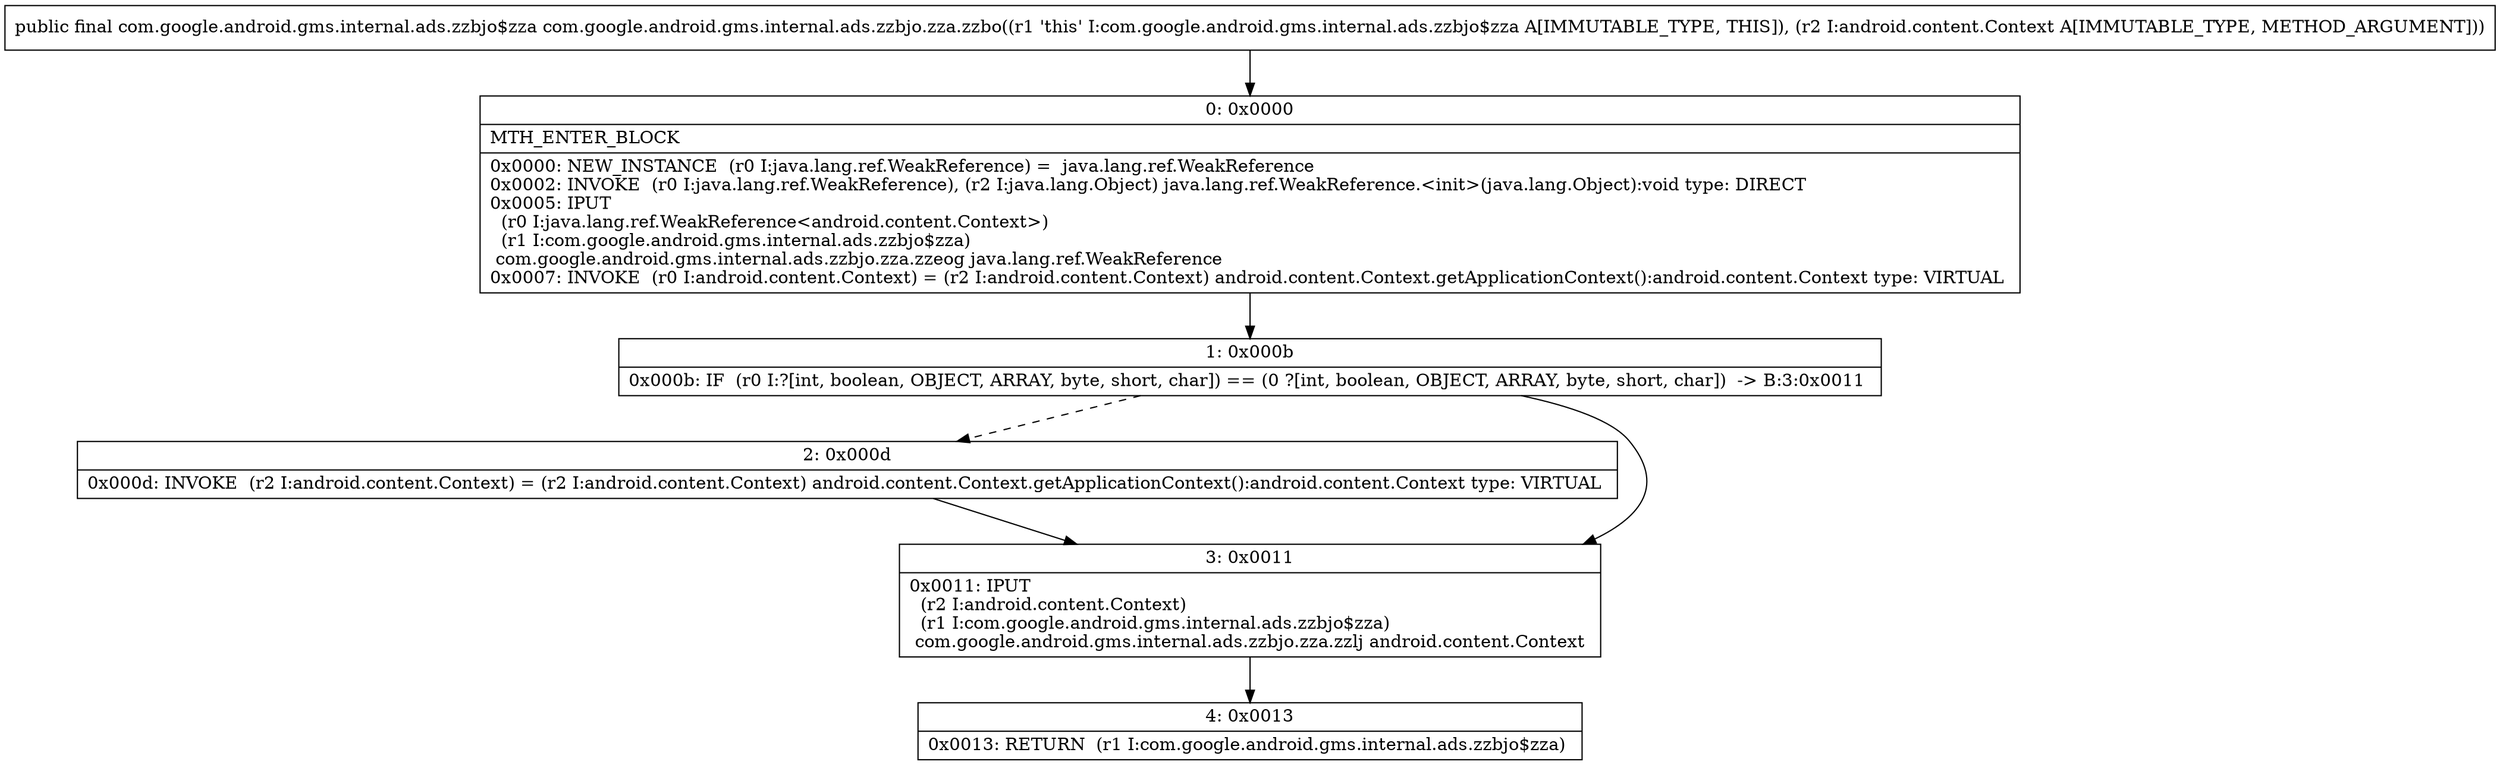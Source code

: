 digraph "CFG forcom.google.android.gms.internal.ads.zzbjo.zza.zzbo(Landroid\/content\/Context;)Lcom\/google\/android\/gms\/internal\/ads\/zzbjo$zza;" {
Node_0 [shape=record,label="{0\:\ 0x0000|MTH_ENTER_BLOCK\l|0x0000: NEW_INSTANCE  (r0 I:java.lang.ref.WeakReference) =  java.lang.ref.WeakReference \l0x0002: INVOKE  (r0 I:java.lang.ref.WeakReference), (r2 I:java.lang.Object) java.lang.ref.WeakReference.\<init\>(java.lang.Object):void type: DIRECT \l0x0005: IPUT  \l  (r0 I:java.lang.ref.WeakReference\<android.content.Context\>)\l  (r1 I:com.google.android.gms.internal.ads.zzbjo$zza)\l com.google.android.gms.internal.ads.zzbjo.zza.zzeog java.lang.ref.WeakReference \l0x0007: INVOKE  (r0 I:android.content.Context) = (r2 I:android.content.Context) android.content.Context.getApplicationContext():android.content.Context type: VIRTUAL \l}"];
Node_1 [shape=record,label="{1\:\ 0x000b|0x000b: IF  (r0 I:?[int, boolean, OBJECT, ARRAY, byte, short, char]) == (0 ?[int, boolean, OBJECT, ARRAY, byte, short, char])  \-\> B:3:0x0011 \l}"];
Node_2 [shape=record,label="{2\:\ 0x000d|0x000d: INVOKE  (r2 I:android.content.Context) = (r2 I:android.content.Context) android.content.Context.getApplicationContext():android.content.Context type: VIRTUAL \l}"];
Node_3 [shape=record,label="{3\:\ 0x0011|0x0011: IPUT  \l  (r2 I:android.content.Context)\l  (r1 I:com.google.android.gms.internal.ads.zzbjo$zza)\l com.google.android.gms.internal.ads.zzbjo.zza.zzlj android.content.Context \l}"];
Node_4 [shape=record,label="{4\:\ 0x0013|0x0013: RETURN  (r1 I:com.google.android.gms.internal.ads.zzbjo$zza) \l}"];
MethodNode[shape=record,label="{public final com.google.android.gms.internal.ads.zzbjo$zza com.google.android.gms.internal.ads.zzbjo.zza.zzbo((r1 'this' I:com.google.android.gms.internal.ads.zzbjo$zza A[IMMUTABLE_TYPE, THIS]), (r2 I:android.content.Context A[IMMUTABLE_TYPE, METHOD_ARGUMENT])) }"];
MethodNode -> Node_0;
Node_0 -> Node_1;
Node_1 -> Node_2[style=dashed];
Node_1 -> Node_3;
Node_2 -> Node_3;
Node_3 -> Node_4;
}

